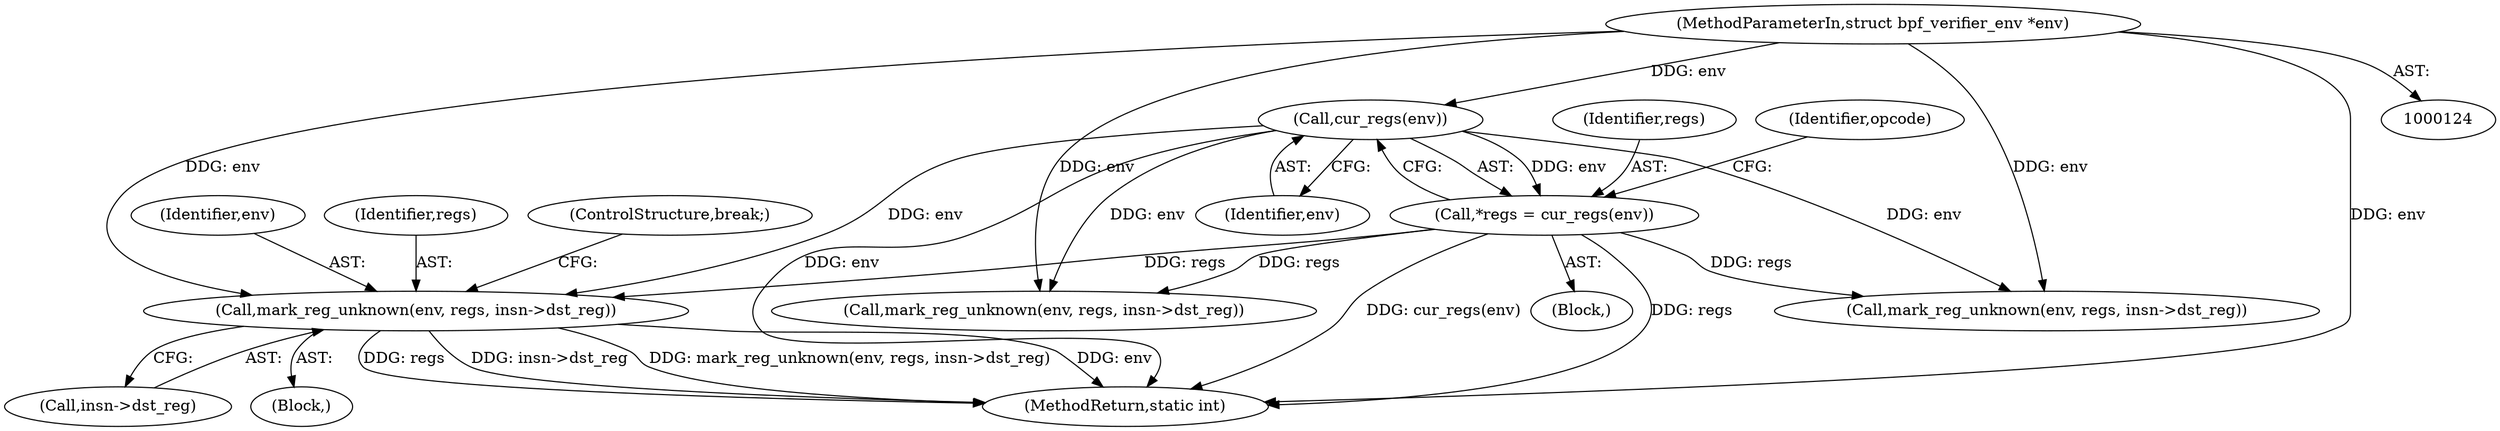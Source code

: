 digraph "0_linux_468f6eafa6c44cb2c5d8aad35e12f06c240a812a@pointer" {
"1000637" [label="(Call,mark_reg_unknown(env, regs, insn->dst_reg))"];
"1000133" [label="(Call,cur_regs(env))"];
"1000125" [label="(MethodParameterIn,struct bpf_verifier_env *env)"];
"1000131" [label="(Call,*regs = cur_regs(env))"];
"1000133" [label="(Call,cur_regs(env))"];
"1000638" [label="(Identifier,env)"];
"1000129" [label="(Block,)"];
"1000134" [label="(Identifier,env)"];
"1000137" [label="(Identifier,opcode)"];
"1000640" [label="(Call,insn->dst_reg)"];
"1000132" [label="(Identifier,regs)"];
"1000783" [label="(MethodReturn,static int)"];
"1000639" [label="(Identifier,regs)"];
"1000636" [label="(Block,)"];
"1000637" [label="(Call,mark_reg_unknown(env, regs, insn->dst_reg))"];
"1000643" [label="(ControlStructure,break;)"];
"1000705" [label="(Call,mark_reg_unknown(env, regs, insn->dst_reg))"];
"1000125" [label="(MethodParameterIn,struct bpf_verifier_env *env)"];
"1000131" [label="(Call,*regs = cur_regs(env))"];
"1000755" [label="(Call,mark_reg_unknown(env, regs, insn->dst_reg))"];
"1000637" -> "1000636"  [label="AST: "];
"1000637" -> "1000640"  [label="CFG: "];
"1000638" -> "1000637"  [label="AST: "];
"1000639" -> "1000637"  [label="AST: "];
"1000640" -> "1000637"  [label="AST: "];
"1000643" -> "1000637"  [label="CFG: "];
"1000637" -> "1000783"  [label="DDG: env"];
"1000637" -> "1000783"  [label="DDG: regs"];
"1000637" -> "1000783"  [label="DDG: insn->dst_reg"];
"1000637" -> "1000783"  [label="DDG: mark_reg_unknown(env, regs, insn->dst_reg)"];
"1000133" -> "1000637"  [label="DDG: env"];
"1000125" -> "1000637"  [label="DDG: env"];
"1000131" -> "1000637"  [label="DDG: regs"];
"1000133" -> "1000131"  [label="AST: "];
"1000133" -> "1000134"  [label="CFG: "];
"1000134" -> "1000133"  [label="AST: "];
"1000131" -> "1000133"  [label="CFG: "];
"1000133" -> "1000783"  [label="DDG: env"];
"1000133" -> "1000131"  [label="DDG: env"];
"1000125" -> "1000133"  [label="DDG: env"];
"1000133" -> "1000705"  [label="DDG: env"];
"1000133" -> "1000755"  [label="DDG: env"];
"1000125" -> "1000124"  [label="AST: "];
"1000125" -> "1000783"  [label="DDG: env"];
"1000125" -> "1000705"  [label="DDG: env"];
"1000125" -> "1000755"  [label="DDG: env"];
"1000131" -> "1000129"  [label="AST: "];
"1000132" -> "1000131"  [label="AST: "];
"1000137" -> "1000131"  [label="CFG: "];
"1000131" -> "1000783"  [label="DDG: regs"];
"1000131" -> "1000783"  [label="DDG: cur_regs(env)"];
"1000131" -> "1000705"  [label="DDG: regs"];
"1000131" -> "1000755"  [label="DDG: regs"];
}
